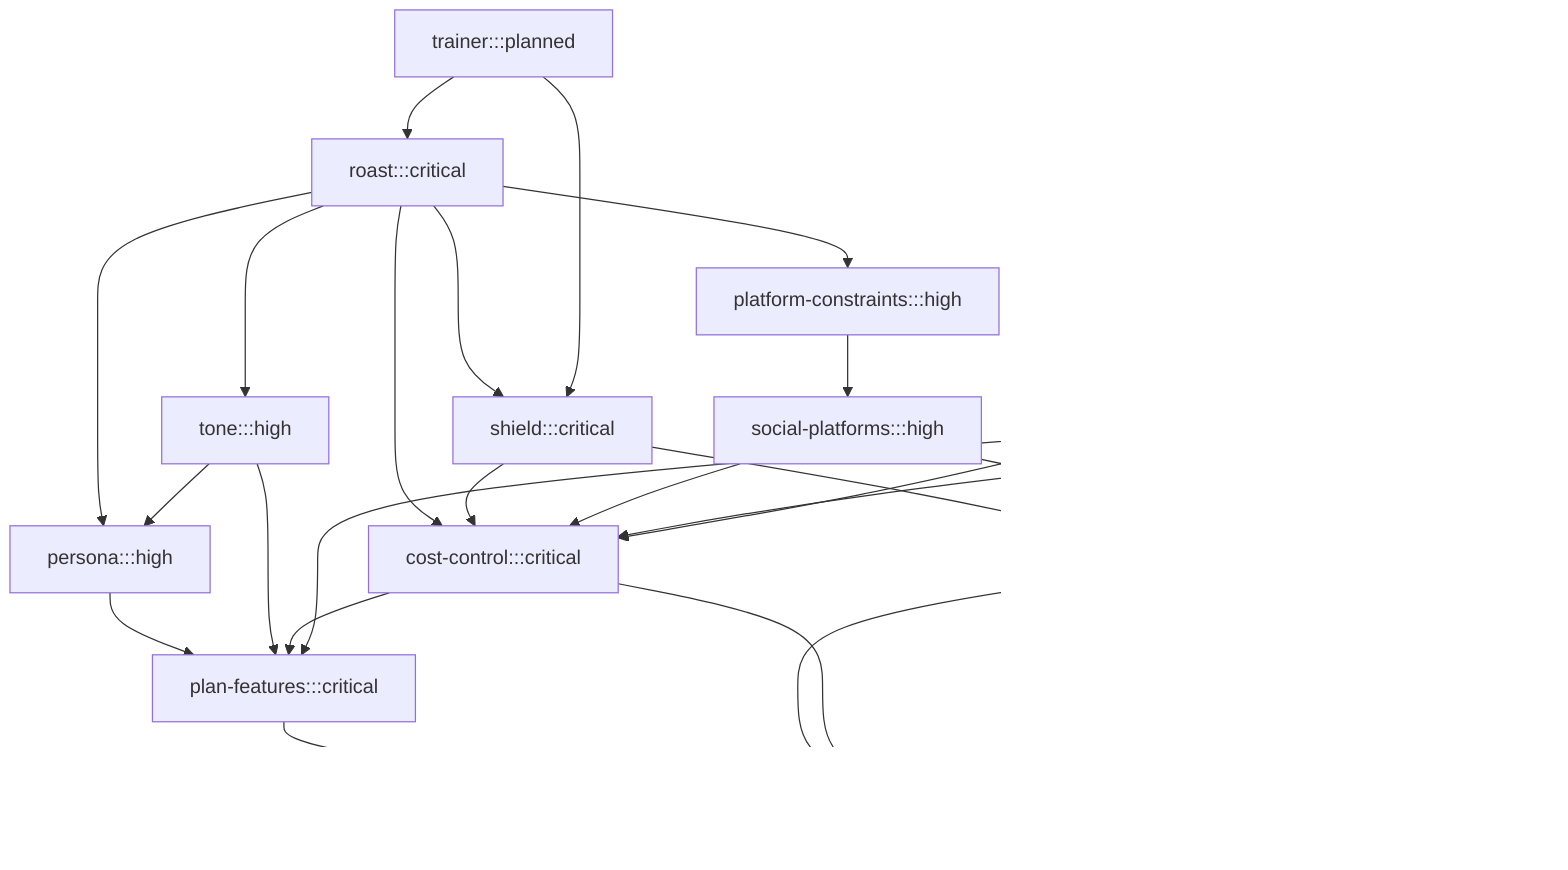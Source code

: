 graph TD
  roast["roast":::critical]
  shield["shield":::critical]
  persona["persona":::high]
  tone["tone":::high]
  platform_constraints["platform-constraints":::high]
  plan_features["plan-features":::critical]
  queue_system["queue-system":::critical]
  cost_control["cost-control":::critical]
  multi_tenant["multi-tenant":::critical]
  social_platforms["social-platforms":::high]
  trainer["trainer":::planned]
  analytics["analytics":::planned]
  billing["billing":::critical]

  roast --> persona
  roast --> tone
  roast --> platform_constraints
  roast --> shield
  roast --> cost_control
  shield --> cost_control
  shield --> queue_system
  persona --> plan_features
  tone --> persona
  tone --> plan_features
  platform_constraints --> social_platforms
  plan_features --> multi_tenant
  queue_system --> multi_tenant
  cost_control --> multi_tenant
  cost_control --> plan_features
  social_platforms --> queue_system
  social_platforms --> cost_control
  trainer --> roast
  trainer --> shield
  analytics --> cost_control
  analytics --> multi_tenant
  billing --> cost_control
  billing --> queue_system
  billing --> multi_tenant
  billing --> plan_features

  classDef critical fill:#ff6b6b,stroke:#c92a2a,stroke-width:2px,color:#fff
  classDef high fill:#ffd43b,stroke:#fab005,stroke-width:2px
  classDef planned fill:#e9ecef,stroke:#adb5bd,stroke-width:1px,stroke-dasharray: 5 5